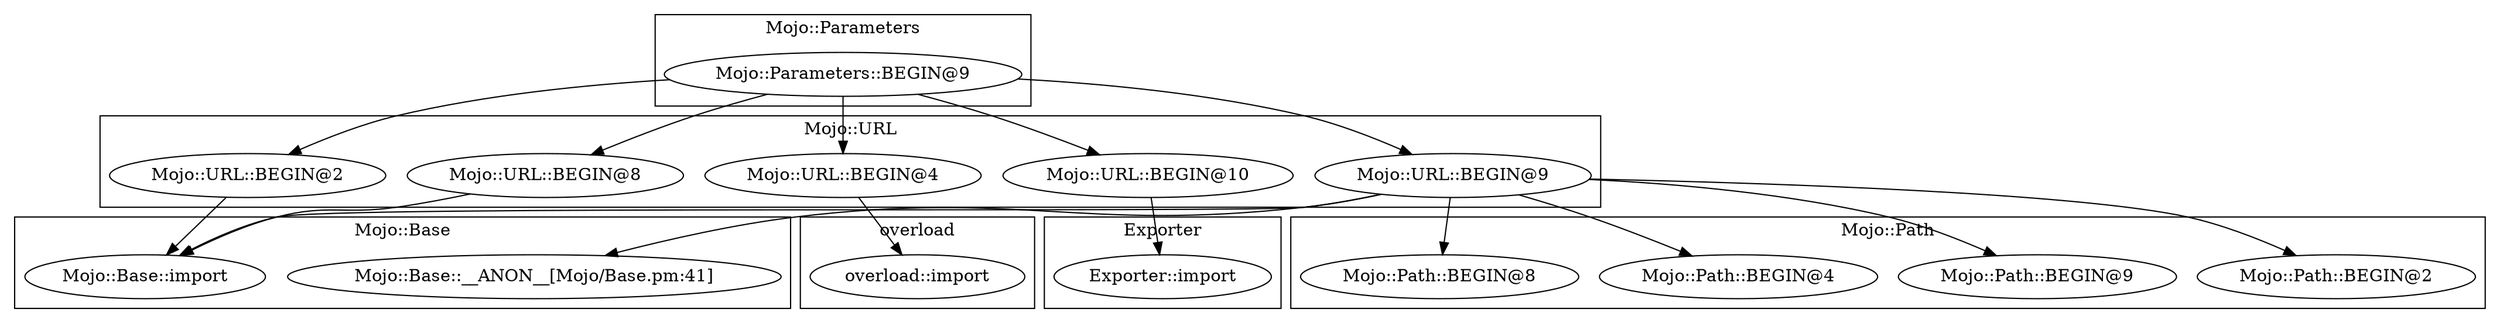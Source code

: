 digraph {
graph [overlap=false]
subgraph cluster_Mojo_Path {
	label="Mojo::Path";
	"Mojo::Path::BEGIN@2";
	"Mojo::Path::BEGIN@9";
	"Mojo::Path::BEGIN@4";
	"Mojo::Path::BEGIN@8";
}
subgraph cluster_Mojo_URL {
	label="Mojo::URL";
	"Mojo::URL::BEGIN@8";
	"Mojo::URL::BEGIN@4";
	"Mojo::URL::BEGIN@10";
	"Mojo::URL::BEGIN@2";
	"Mojo::URL::BEGIN@9";
}
subgraph cluster_Exporter {
	label="Exporter";
	"Exporter::import";
}
subgraph cluster_overload {
	label="overload";
	"overload::import";
}
subgraph cluster_Mojo_Base {
	label="Mojo::Base";
	"Mojo::Base::__ANON__[Mojo/Base.pm:41]";
	"Mojo::Base::import";
}
subgraph cluster_Mojo_Parameters {
	label="Mojo::Parameters";
	"Mojo::Parameters::BEGIN@9";
}
"Mojo::Parameters::BEGIN@9" -> "Mojo::URL::BEGIN@2";
"Mojo::URL::BEGIN@10" -> "Exporter::import";
"Mojo::URL::BEGIN@9" -> "Mojo::Base::__ANON__[Mojo/Base.pm:41]";
"Mojo::URL::BEGIN@9" -> "Mojo::Path::BEGIN@9";
"Mojo::URL::BEGIN@2" -> "Mojo::Base::import";
"Mojo::URL::BEGIN@9" -> "Mojo::Base::import";
"Mojo::URL::BEGIN@8" -> "Mojo::Base::import";
"Mojo::Parameters::BEGIN@9" -> "Mojo::URL::BEGIN@9";
"Mojo::URL::BEGIN@4" -> "overload::import";
"Mojo::URL::BEGIN@9" -> "Mojo::Path::BEGIN@2";
"Mojo::Parameters::BEGIN@9" -> "Mojo::URL::BEGIN@10";
"Mojo::Parameters::BEGIN@9" -> "Mojo::URL::BEGIN@4";
"Mojo::URL::BEGIN@9" -> "Mojo::Path::BEGIN@4";
"Mojo::Parameters::BEGIN@9" -> "Mojo::URL::BEGIN@8";
"Mojo::URL::BEGIN@9" -> "Mojo::Path::BEGIN@8";
}
